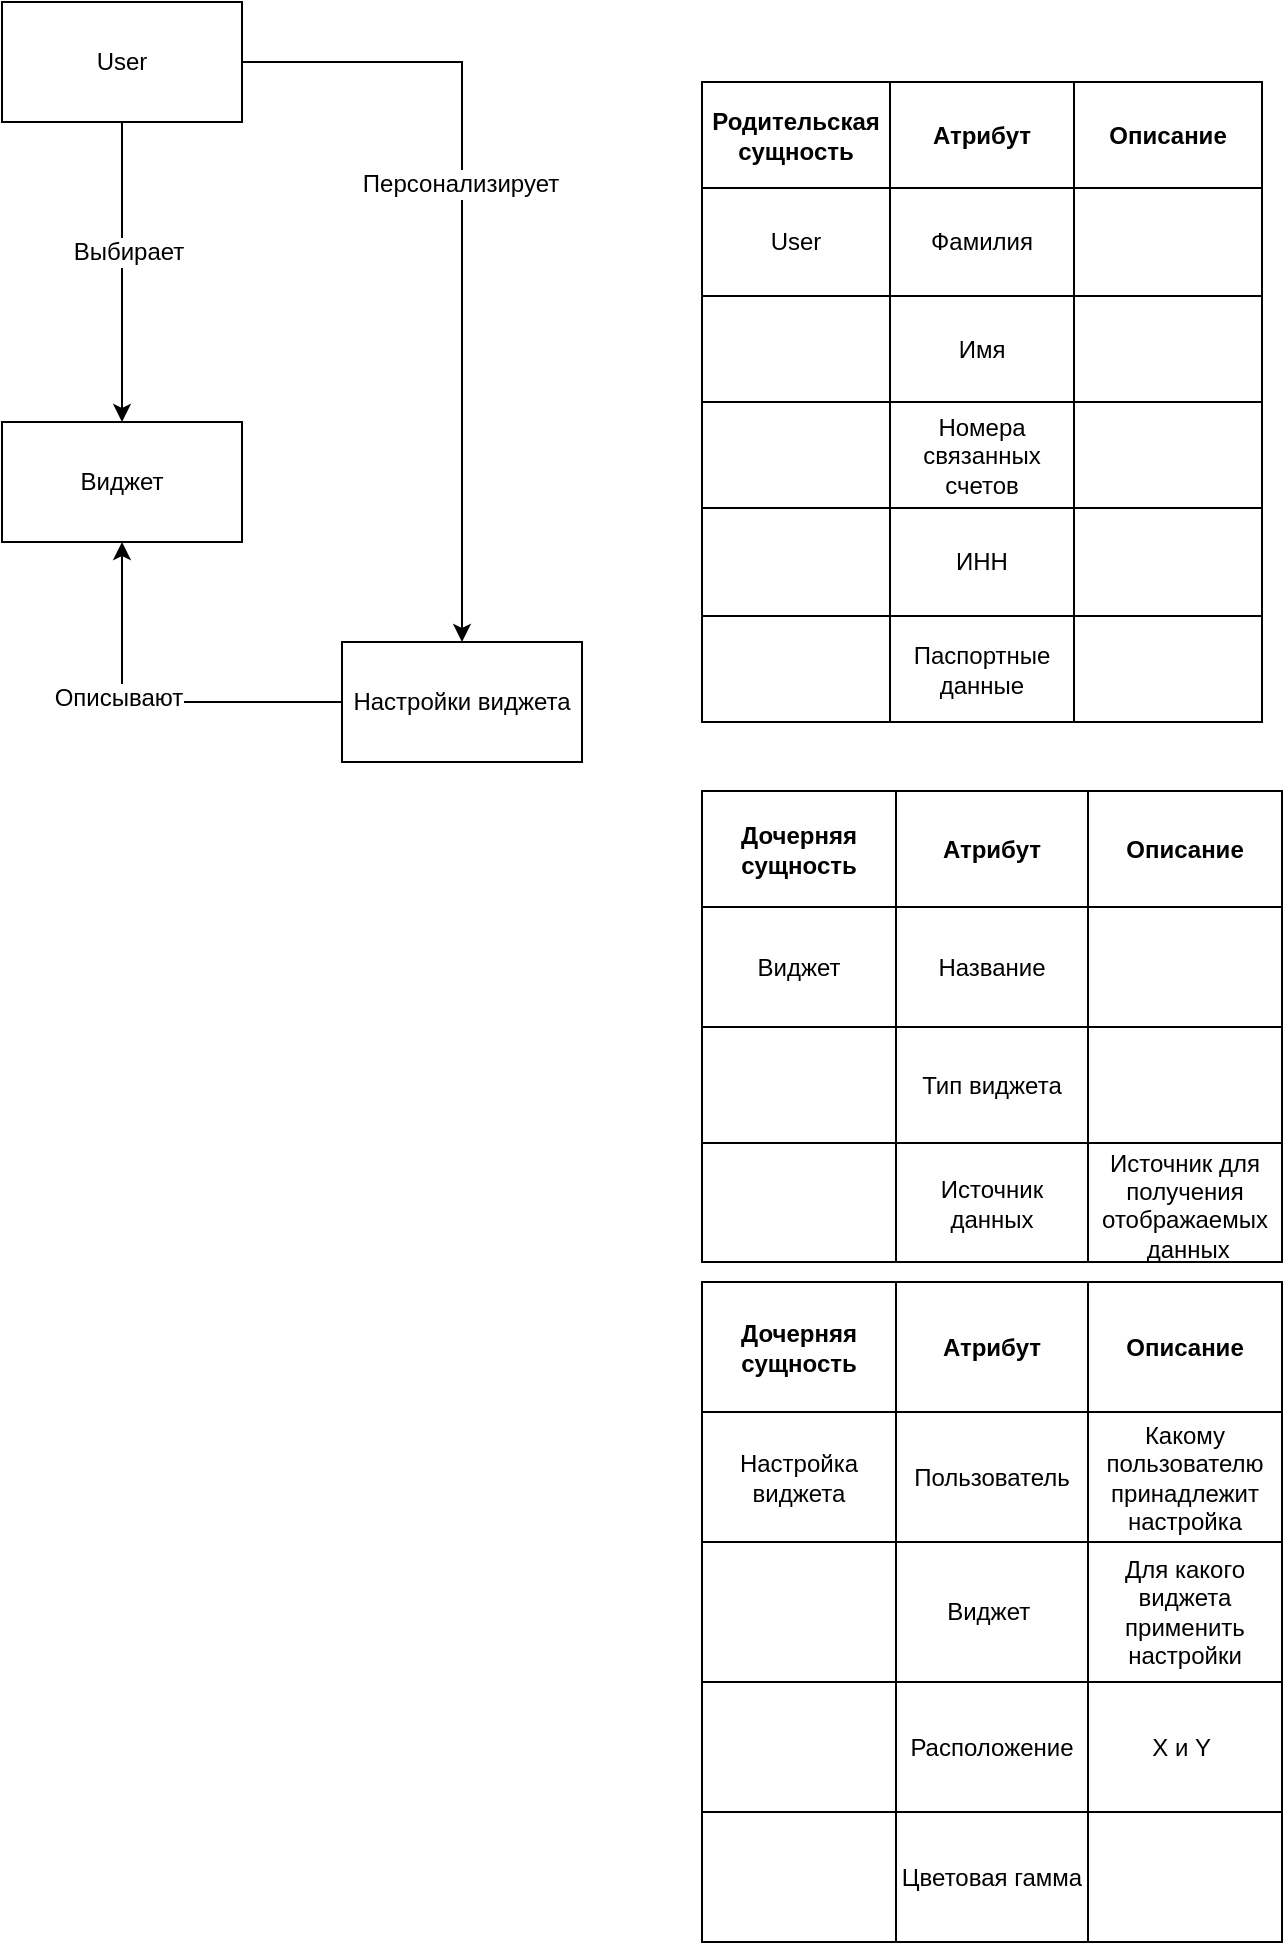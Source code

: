 <mxfile version="24.8.4">
  <diagram name="Страница — 1" id="6m3hh7bimdIsyVAt9pvs">
    <mxGraphModel dx="1434" dy="827" grid="1" gridSize="10" guides="1" tooltips="1" connect="1" arrows="1" fold="1" page="1" pageScale="1" pageWidth="827" pageHeight="1169" math="0" shadow="0">
      <root>
        <mxCell id="0" />
        <mxCell id="1" parent="0" />
        <mxCell id="XUhbZdzHkYKrlLzjixPN-4" style="edgeStyle=orthogonalEdgeStyle;rounded=0;orthogonalLoop=1;jettySize=auto;html=1;entryX=0.5;entryY=0;entryDx=0;entryDy=0;fontSize=12;" edge="1" parent="1" source="XUhbZdzHkYKrlLzjixPN-1" target="XUhbZdzHkYKrlLzjixPN-3">
          <mxGeometry relative="1" as="geometry" />
        </mxCell>
        <mxCell id="XUhbZdzHkYKrlLzjixPN-7" value="Персонализирует" style="edgeLabel;html=1;align=center;verticalAlign=middle;resizable=0;points=[];fontSize=12;" vertex="1" connectable="0" parent="XUhbZdzHkYKrlLzjixPN-4">
          <mxGeometry x="-0.145" y="-1" relative="1" as="geometry">
            <mxPoint as="offset" />
          </mxGeometry>
        </mxCell>
        <mxCell id="XUhbZdzHkYKrlLzjixPN-5" style="edgeStyle=orthogonalEdgeStyle;rounded=0;orthogonalLoop=1;jettySize=auto;html=1;fontSize=12;" edge="1" parent="1" source="XUhbZdzHkYKrlLzjixPN-1" target="XUhbZdzHkYKrlLzjixPN-2">
          <mxGeometry relative="1" as="geometry" />
        </mxCell>
        <mxCell id="XUhbZdzHkYKrlLzjixPN-9" value="Выбирает" style="edgeLabel;html=1;align=center;verticalAlign=middle;resizable=0;points=[];fontSize=12;" vertex="1" connectable="0" parent="XUhbZdzHkYKrlLzjixPN-5">
          <mxGeometry x="-0.133" y="3" relative="1" as="geometry">
            <mxPoint as="offset" />
          </mxGeometry>
        </mxCell>
        <mxCell id="XUhbZdzHkYKrlLzjixPN-1" value="User" style="rounded=0;whiteSpace=wrap;html=1;fontSize=12;" vertex="1" parent="1">
          <mxGeometry x="130" y="190" width="120" height="60" as="geometry" />
        </mxCell>
        <mxCell id="XUhbZdzHkYKrlLzjixPN-2" value="Виджет" style="rounded=0;whiteSpace=wrap;html=1;fontSize=12;" vertex="1" parent="1">
          <mxGeometry x="130" y="400" width="120" height="60" as="geometry" />
        </mxCell>
        <mxCell id="XUhbZdzHkYKrlLzjixPN-6" style="edgeStyle=orthogonalEdgeStyle;rounded=0;orthogonalLoop=1;jettySize=auto;html=1;entryX=0.5;entryY=1;entryDx=0;entryDy=0;fontSize=12;" edge="1" parent="1" source="XUhbZdzHkYKrlLzjixPN-3" target="XUhbZdzHkYKrlLzjixPN-2">
          <mxGeometry relative="1" as="geometry" />
        </mxCell>
        <mxCell id="XUhbZdzHkYKrlLzjixPN-8" value="Описывают" style="edgeLabel;html=1;align=center;verticalAlign=middle;resizable=0;points=[];fontSize=12;" vertex="1" connectable="0" parent="XUhbZdzHkYKrlLzjixPN-6">
          <mxGeometry x="0.179" y="2" relative="1" as="geometry">
            <mxPoint as="offset" />
          </mxGeometry>
        </mxCell>
        <mxCell id="XUhbZdzHkYKrlLzjixPN-3" value="Настройки виджета" style="rounded=0;whiteSpace=wrap;html=1;fontSize=12;" vertex="1" parent="1">
          <mxGeometry x="300" y="510" width="120" height="60" as="geometry" />
        </mxCell>
        <mxCell id="XUhbZdzHkYKrlLzjixPN-10" value="" style="shape=table;startSize=0;container=1;collapsible=0;childLayout=tableLayout;fontSize=12;" vertex="1" parent="1">
          <mxGeometry x="480" y="230" width="280" height="320" as="geometry" />
        </mxCell>
        <mxCell id="XUhbZdzHkYKrlLzjixPN-11" value="" style="shape=tableRow;horizontal=0;startSize=0;swimlaneHead=0;swimlaneBody=0;strokeColor=inherit;top=0;left=0;bottom=0;right=0;collapsible=0;dropTarget=0;fillColor=none;points=[[0,0.5],[1,0.5]];portConstraint=eastwest;fontSize=12;" vertex="1" parent="XUhbZdzHkYKrlLzjixPN-10">
          <mxGeometry width="280" height="53" as="geometry" />
        </mxCell>
        <mxCell id="XUhbZdzHkYKrlLzjixPN-12" value="Родительская сущность" style="shape=partialRectangle;html=1;whiteSpace=wrap;connectable=0;strokeColor=inherit;overflow=hidden;fillColor=none;top=0;left=0;bottom=0;right=0;pointerEvents=1;fontSize=12;fontStyle=1" vertex="1" parent="XUhbZdzHkYKrlLzjixPN-11">
          <mxGeometry width="94" height="53" as="geometry">
            <mxRectangle width="94" height="53" as="alternateBounds" />
          </mxGeometry>
        </mxCell>
        <mxCell id="XUhbZdzHkYKrlLzjixPN-13" value="&lt;font style=&quot;font-size: 12px;&quot;&gt;Атрибут&lt;/font&gt;" style="shape=partialRectangle;html=1;whiteSpace=wrap;connectable=0;strokeColor=inherit;overflow=hidden;fillColor=none;top=0;left=0;bottom=0;right=0;pointerEvents=1;fontSize=12;fontStyle=1" vertex="1" parent="XUhbZdzHkYKrlLzjixPN-11">
          <mxGeometry x="94" width="92" height="53" as="geometry">
            <mxRectangle width="92" height="53" as="alternateBounds" />
          </mxGeometry>
        </mxCell>
        <mxCell id="XUhbZdzHkYKrlLzjixPN-14" value="Описание" style="shape=partialRectangle;html=1;whiteSpace=wrap;connectable=0;strokeColor=inherit;overflow=hidden;fillColor=none;top=0;left=0;bottom=0;right=0;pointerEvents=1;fontSize=12;fontStyle=1" vertex="1" parent="XUhbZdzHkYKrlLzjixPN-11">
          <mxGeometry x="186" width="94" height="53" as="geometry">
            <mxRectangle width="94" height="53" as="alternateBounds" />
          </mxGeometry>
        </mxCell>
        <mxCell id="XUhbZdzHkYKrlLzjixPN-15" value="" style="shape=tableRow;horizontal=0;startSize=0;swimlaneHead=0;swimlaneBody=0;strokeColor=inherit;top=0;left=0;bottom=0;right=0;collapsible=0;dropTarget=0;fillColor=none;points=[[0,0.5],[1,0.5]];portConstraint=eastwest;fontSize=12;" vertex="1" parent="XUhbZdzHkYKrlLzjixPN-10">
          <mxGeometry y="53" width="280" height="54" as="geometry" />
        </mxCell>
        <mxCell id="XUhbZdzHkYKrlLzjixPN-16" value="User" style="shape=partialRectangle;html=1;whiteSpace=wrap;connectable=0;strokeColor=inherit;overflow=hidden;fillColor=none;top=0;left=0;bottom=0;right=0;pointerEvents=1;fontSize=12;" vertex="1" parent="XUhbZdzHkYKrlLzjixPN-15">
          <mxGeometry width="94" height="54" as="geometry">
            <mxRectangle width="94" height="54" as="alternateBounds" />
          </mxGeometry>
        </mxCell>
        <mxCell id="XUhbZdzHkYKrlLzjixPN-17" value="Фамилия" style="shape=partialRectangle;html=1;whiteSpace=wrap;connectable=0;strokeColor=inherit;overflow=hidden;fillColor=none;top=0;left=0;bottom=0;right=0;pointerEvents=1;fontSize=12;" vertex="1" parent="XUhbZdzHkYKrlLzjixPN-15">
          <mxGeometry x="94" width="92" height="54" as="geometry">
            <mxRectangle width="92" height="54" as="alternateBounds" />
          </mxGeometry>
        </mxCell>
        <mxCell id="XUhbZdzHkYKrlLzjixPN-18" value="" style="shape=partialRectangle;html=1;whiteSpace=wrap;connectable=0;strokeColor=inherit;overflow=hidden;fillColor=none;top=0;left=0;bottom=0;right=0;pointerEvents=1;fontSize=12;" vertex="1" parent="XUhbZdzHkYKrlLzjixPN-15">
          <mxGeometry x="186" width="94" height="54" as="geometry">
            <mxRectangle width="94" height="54" as="alternateBounds" />
          </mxGeometry>
        </mxCell>
        <mxCell id="XUhbZdzHkYKrlLzjixPN-19" value="" style="shape=tableRow;horizontal=0;startSize=0;swimlaneHead=0;swimlaneBody=0;strokeColor=inherit;top=0;left=0;bottom=0;right=0;collapsible=0;dropTarget=0;fillColor=none;points=[[0,0.5],[1,0.5]];portConstraint=eastwest;fontSize=12;" vertex="1" parent="XUhbZdzHkYKrlLzjixPN-10">
          <mxGeometry y="107" width="280" height="53" as="geometry" />
        </mxCell>
        <mxCell id="XUhbZdzHkYKrlLzjixPN-20" value="" style="shape=partialRectangle;html=1;whiteSpace=wrap;connectable=0;strokeColor=inherit;overflow=hidden;fillColor=none;top=0;left=0;bottom=0;right=0;pointerEvents=1;fontSize=12;" vertex="1" parent="XUhbZdzHkYKrlLzjixPN-19">
          <mxGeometry width="94" height="53" as="geometry">
            <mxRectangle width="94" height="53" as="alternateBounds" />
          </mxGeometry>
        </mxCell>
        <mxCell id="XUhbZdzHkYKrlLzjixPN-21" value="Имя" style="shape=partialRectangle;html=1;whiteSpace=wrap;connectable=0;strokeColor=inherit;overflow=hidden;fillColor=none;top=0;left=0;bottom=0;right=0;pointerEvents=1;fontSize=12;" vertex="1" parent="XUhbZdzHkYKrlLzjixPN-19">
          <mxGeometry x="94" width="92" height="53" as="geometry">
            <mxRectangle width="92" height="53" as="alternateBounds" />
          </mxGeometry>
        </mxCell>
        <mxCell id="XUhbZdzHkYKrlLzjixPN-22" value="" style="shape=partialRectangle;html=1;whiteSpace=wrap;connectable=0;strokeColor=inherit;overflow=hidden;fillColor=none;top=0;left=0;bottom=0;right=0;pointerEvents=1;fontSize=12;" vertex="1" parent="XUhbZdzHkYKrlLzjixPN-19">
          <mxGeometry x="186" width="94" height="53" as="geometry">
            <mxRectangle width="94" height="53" as="alternateBounds" />
          </mxGeometry>
        </mxCell>
        <mxCell id="XUhbZdzHkYKrlLzjixPN-23" style="shape=tableRow;horizontal=0;startSize=0;swimlaneHead=0;swimlaneBody=0;strokeColor=inherit;top=0;left=0;bottom=0;right=0;collapsible=0;dropTarget=0;fillColor=none;points=[[0,0.5],[1,0.5]];portConstraint=eastwest;fontSize=12;" vertex="1" parent="XUhbZdzHkYKrlLzjixPN-10">
          <mxGeometry y="160" width="280" height="53" as="geometry" />
        </mxCell>
        <mxCell id="XUhbZdzHkYKrlLzjixPN-24" style="shape=partialRectangle;html=1;whiteSpace=wrap;connectable=0;strokeColor=inherit;overflow=hidden;fillColor=none;top=0;left=0;bottom=0;right=0;pointerEvents=1;fontSize=12;" vertex="1" parent="XUhbZdzHkYKrlLzjixPN-23">
          <mxGeometry width="94" height="53" as="geometry">
            <mxRectangle width="94" height="53" as="alternateBounds" />
          </mxGeometry>
        </mxCell>
        <mxCell id="XUhbZdzHkYKrlLzjixPN-25" value="Номера связанных счетов" style="shape=partialRectangle;html=1;whiteSpace=wrap;connectable=0;strokeColor=inherit;overflow=hidden;fillColor=none;top=0;left=0;bottom=0;right=0;pointerEvents=1;fontSize=12;" vertex="1" parent="XUhbZdzHkYKrlLzjixPN-23">
          <mxGeometry x="94" width="92" height="53" as="geometry">
            <mxRectangle width="92" height="53" as="alternateBounds" />
          </mxGeometry>
        </mxCell>
        <mxCell id="XUhbZdzHkYKrlLzjixPN-26" style="shape=partialRectangle;html=1;whiteSpace=wrap;connectable=0;strokeColor=inherit;overflow=hidden;fillColor=none;top=0;left=0;bottom=0;right=0;pointerEvents=1;fontSize=12;" vertex="1" parent="XUhbZdzHkYKrlLzjixPN-23">
          <mxGeometry x="186" width="94" height="53" as="geometry">
            <mxRectangle width="94" height="53" as="alternateBounds" />
          </mxGeometry>
        </mxCell>
        <mxCell id="XUhbZdzHkYKrlLzjixPN-27" style="shape=tableRow;horizontal=0;startSize=0;swimlaneHead=0;swimlaneBody=0;strokeColor=inherit;top=0;left=0;bottom=0;right=0;collapsible=0;dropTarget=0;fillColor=none;points=[[0,0.5],[1,0.5]];portConstraint=eastwest;fontSize=12;" vertex="1" parent="XUhbZdzHkYKrlLzjixPN-10">
          <mxGeometry y="213" width="280" height="54" as="geometry" />
        </mxCell>
        <mxCell id="XUhbZdzHkYKrlLzjixPN-28" style="shape=partialRectangle;html=1;whiteSpace=wrap;connectable=0;strokeColor=inherit;overflow=hidden;fillColor=none;top=0;left=0;bottom=0;right=0;pointerEvents=1;fontSize=12;" vertex="1" parent="XUhbZdzHkYKrlLzjixPN-27">
          <mxGeometry width="94" height="54" as="geometry">
            <mxRectangle width="94" height="54" as="alternateBounds" />
          </mxGeometry>
        </mxCell>
        <mxCell id="XUhbZdzHkYKrlLzjixPN-29" value="ИНН" style="shape=partialRectangle;html=1;whiteSpace=wrap;connectable=0;strokeColor=inherit;overflow=hidden;fillColor=none;top=0;left=0;bottom=0;right=0;pointerEvents=1;fontSize=12;" vertex="1" parent="XUhbZdzHkYKrlLzjixPN-27">
          <mxGeometry x="94" width="92" height="54" as="geometry">
            <mxRectangle width="92" height="54" as="alternateBounds" />
          </mxGeometry>
        </mxCell>
        <mxCell id="XUhbZdzHkYKrlLzjixPN-30" style="shape=partialRectangle;html=1;whiteSpace=wrap;connectable=0;strokeColor=inherit;overflow=hidden;fillColor=none;top=0;left=0;bottom=0;right=0;pointerEvents=1;fontSize=12;" vertex="1" parent="XUhbZdzHkYKrlLzjixPN-27">
          <mxGeometry x="186" width="94" height="54" as="geometry">
            <mxRectangle width="94" height="54" as="alternateBounds" />
          </mxGeometry>
        </mxCell>
        <mxCell id="XUhbZdzHkYKrlLzjixPN-31" style="shape=tableRow;horizontal=0;startSize=0;swimlaneHead=0;swimlaneBody=0;strokeColor=inherit;top=0;left=0;bottom=0;right=0;collapsible=0;dropTarget=0;fillColor=none;points=[[0,0.5],[1,0.5]];portConstraint=eastwest;fontSize=12;" vertex="1" parent="XUhbZdzHkYKrlLzjixPN-10">
          <mxGeometry y="267" width="280" height="53" as="geometry" />
        </mxCell>
        <mxCell id="XUhbZdzHkYKrlLzjixPN-32" style="shape=partialRectangle;html=1;whiteSpace=wrap;connectable=0;strokeColor=inherit;overflow=hidden;fillColor=none;top=0;left=0;bottom=0;right=0;pointerEvents=1;fontSize=12;" vertex="1" parent="XUhbZdzHkYKrlLzjixPN-31">
          <mxGeometry width="94" height="53" as="geometry">
            <mxRectangle width="94" height="53" as="alternateBounds" />
          </mxGeometry>
        </mxCell>
        <mxCell id="XUhbZdzHkYKrlLzjixPN-33" value="Паспортные данные" style="shape=partialRectangle;html=1;whiteSpace=wrap;connectable=0;strokeColor=inherit;overflow=hidden;fillColor=none;top=0;left=0;bottom=0;right=0;pointerEvents=1;fontSize=12;" vertex="1" parent="XUhbZdzHkYKrlLzjixPN-31">
          <mxGeometry x="94" width="92" height="53" as="geometry">
            <mxRectangle width="92" height="53" as="alternateBounds" />
          </mxGeometry>
        </mxCell>
        <mxCell id="XUhbZdzHkYKrlLzjixPN-34" style="shape=partialRectangle;html=1;whiteSpace=wrap;connectable=0;strokeColor=inherit;overflow=hidden;fillColor=none;top=0;left=0;bottom=0;right=0;pointerEvents=1;fontSize=12;" vertex="1" parent="XUhbZdzHkYKrlLzjixPN-31">
          <mxGeometry x="186" width="94" height="53" as="geometry">
            <mxRectangle width="94" height="53" as="alternateBounds" />
          </mxGeometry>
        </mxCell>
        <mxCell id="XUhbZdzHkYKrlLzjixPN-35" value="" style="shape=table;startSize=0;container=1;collapsible=0;childLayout=tableLayout;fontSize=12;" vertex="1" parent="1">
          <mxGeometry x="480" y="584.5" width="290" height="235.5" as="geometry" />
        </mxCell>
        <mxCell id="XUhbZdzHkYKrlLzjixPN-36" value="" style="shape=tableRow;horizontal=0;startSize=0;swimlaneHead=0;swimlaneBody=0;strokeColor=inherit;top=0;left=0;bottom=0;right=0;collapsible=0;dropTarget=0;fillColor=none;points=[[0,0.5],[1,0.5]];portConstraint=eastwest;fontSize=12;" vertex="1" parent="XUhbZdzHkYKrlLzjixPN-35">
          <mxGeometry width="290" height="58" as="geometry" />
        </mxCell>
        <mxCell id="XUhbZdzHkYKrlLzjixPN-37" value="Дочерняя сущность" style="shape=partialRectangle;html=1;whiteSpace=wrap;connectable=0;strokeColor=inherit;overflow=hidden;fillColor=none;top=0;left=0;bottom=0;right=0;pointerEvents=1;fontSize=12;fontStyle=1" vertex="1" parent="XUhbZdzHkYKrlLzjixPN-36">
          <mxGeometry width="97" height="58" as="geometry">
            <mxRectangle width="97" height="58" as="alternateBounds" />
          </mxGeometry>
        </mxCell>
        <mxCell id="XUhbZdzHkYKrlLzjixPN-38" value="&lt;font style=&quot;font-size: 12px;&quot;&gt;Атрибут&lt;/font&gt;" style="shape=partialRectangle;html=1;whiteSpace=wrap;connectable=0;strokeColor=inherit;overflow=hidden;fillColor=none;top=0;left=0;bottom=0;right=0;pointerEvents=1;fontSize=12;fontStyle=1" vertex="1" parent="XUhbZdzHkYKrlLzjixPN-36">
          <mxGeometry x="97" width="96" height="58" as="geometry">
            <mxRectangle width="96" height="58" as="alternateBounds" />
          </mxGeometry>
        </mxCell>
        <mxCell id="XUhbZdzHkYKrlLzjixPN-39" value="Описание" style="shape=partialRectangle;html=1;whiteSpace=wrap;connectable=0;strokeColor=inherit;overflow=hidden;fillColor=none;top=0;left=0;bottom=0;right=0;pointerEvents=1;fontSize=12;fontStyle=1" vertex="1" parent="XUhbZdzHkYKrlLzjixPN-36">
          <mxGeometry x="193" width="97" height="58" as="geometry">
            <mxRectangle width="97" height="58" as="alternateBounds" />
          </mxGeometry>
        </mxCell>
        <mxCell id="XUhbZdzHkYKrlLzjixPN-40" value="" style="shape=tableRow;horizontal=0;startSize=0;swimlaneHead=0;swimlaneBody=0;strokeColor=inherit;top=0;left=0;bottom=0;right=0;collapsible=0;dropTarget=0;fillColor=none;points=[[0,0.5],[1,0.5]];portConstraint=eastwest;fontSize=12;" vertex="1" parent="XUhbZdzHkYKrlLzjixPN-35">
          <mxGeometry y="58" width="290" height="60" as="geometry" />
        </mxCell>
        <mxCell id="XUhbZdzHkYKrlLzjixPN-41" value="Виджет" style="shape=partialRectangle;html=1;whiteSpace=wrap;connectable=0;strokeColor=inherit;overflow=hidden;fillColor=none;top=0;left=0;bottom=0;right=0;pointerEvents=1;fontSize=12;" vertex="1" parent="XUhbZdzHkYKrlLzjixPN-40">
          <mxGeometry width="97" height="60" as="geometry">
            <mxRectangle width="97" height="60" as="alternateBounds" />
          </mxGeometry>
        </mxCell>
        <mxCell id="XUhbZdzHkYKrlLzjixPN-42" value="Название" style="shape=partialRectangle;html=1;whiteSpace=wrap;connectable=0;strokeColor=inherit;overflow=hidden;fillColor=none;top=0;left=0;bottom=0;right=0;pointerEvents=1;fontSize=12;" vertex="1" parent="XUhbZdzHkYKrlLzjixPN-40">
          <mxGeometry x="97" width="96" height="60" as="geometry">
            <mxRectangle width="96" height="60" as="alternateBounds" />
          </mxGeometry>
        </mxCell>
        <mxCell id="XUhbZdzHkYKrlLzjixPN-43" value="" style="shape=partialRectangle;html=1;whiteSpace=wrap;connectable=0;strokeColor=inherit;overflow=hidden;fillColor=none;top=0;left=0;bottom=0;right=0;pointerEvents=1;fontSize=12;" vertex="1" parent="XUhbZdzHkYKrlLzjixPN-40">
          <mxGeometry x="193" width="97" height="60" as="geometry">
            <mxRectangle width="97" height="60" as="alternateBounds" />
          </mxGeometry>
        </mxCell>
        <mxCell id="XUhbZdzHkYKrlLzjixPN-44" value="" style="shape=tableRow;horizontal=0;startSize=0;swimlaneHead=0;swimlaneBody=0;strokeColor=inherit;top=0;left=0;bottom=0;right=0;collapsible=0;dropTarget=0;fillColor=none;points=[[0,0.5],[1,0.5]];portConstraint=eastwest;fontSize=12;" vertex="1" parent="XUhbZdzHkYKrlLzjixPN-35">
          <mxGeometry y="118" width="290" height="58" as="geometry" />
        </mxCell>
        <mxCell id="XUhbZdzHkYKrlLzjixPN-45" value="" style="shape=partialRectangle;html=1;whiteSpace=wrap;connectable=0;strokeColor=inherit;overflow=hidden;fillColor=none;top=0;left=0;bottom=0;right=0;pointerEvents=1;fontSize=12;" vertex="1" parent="XUhbZdzHkYKrlLzjixPN-44">
          <mxGeometry width="97" height="58" as="geometry">
            <mxRectangle width="97" height="58" as="alternateBounds" />
          </mxGeometry>
        </mxCell>
        <mxCell id="XUhbZdzHkYKrlLzjixPN-46" value="Тип виджета" style="shape=partialRectangle;html=1;whiteSpace=wrap;connectable=0;strokeColor=inherit;overflow=hidden;fillColor=none;top=0;left=0;bottom=0;right=0;pointerEvents=1;fontSize=12;" vertex="1" parent="XUhbZdzHkYKrlLzjixPN-44">
          <mxGeometry x="97" width="96" height="58" as="geometry">
            <mxRectangle width="96" height="58" as="alternateBounds" />
          </mxGeometry>
        </mxCell>
        <mxCell id="XUhbZdzHkYKrlLzjixPN-47" value="" style="shape=partialRectangle;html=1;whiteSpace=wrap;connectable=0;strokeColor=inherit;overflow=hidden;fillColor=none;top=0;left=0;bottom=0;right=0;pointerEvents=1;fontSize=12;" vertex="1" parent="XUhbZdzHkYKrlLzjixPN-44">
          <mxGeometry x="193" width="97" height="58" as="geometry">
            <mxRectangle width="97" height="58" as="alternateBounds" />
          </mxGeometry>
        </mxCell>
        <mxCell id="XUhbZdzHkYKrlLzjixPN-48" style="shape=tableRow;horizontal=0;startSize=0;swimlaneHead=0;swimlaneBody=0;strokeColor=inherit;top=0;left=0;bottom=0;right=0;collapsible=0;dropTarget=0;fillColor=none;points=[[0,0.5],[1,0.5]];portConstraint=eastwest;fontSize=12;" vertex="1" parent="XUhbZdzHkYKrlLzjixPN-35">
          <mxGeometry y="176" width="290" height="60" as="geometry" />
        </mxCell>
        <mxCell id="XUhbZdzHkYKrlLzjixPN-49" style="shape=partialRectangle;html=1;whiteSpace=wrap;connectable=0;strokeColor=inherit;overflow=hidden;fillColor=none;top=0;left=0;bottom=0;right=0;pointerEvents=1;fontSize=12;" vertex="1" parent="XUhbZdzHkYKrlLzjixPN-48">
          <mxGeometry width="97" height="60" as="geometry">
            <mxRectangle width="97" height="60" as="alternateBounds" />
          </mxGeometry>
        </mxCell>
        <mxCell id="XUhbZdzHkYKrlLzjixPN-50" value="Источник данных" style="shape=partialRectangle;html=1;whiteSpace=wrap;connectable=0;strokeColor=inherit;overflow=hidden;fillColor=none;top=0;left=0;bottom=0;right=0;pointerEvents=1;fontSize=12;" vertex="1" parent="XUhbZdzHkYKrlLzjixPN-48">
          <mxGeometry x="97" width="96" height="60" as="geometry">
            <mxRectangle width="96" height="60" as="alternateBounds" />
          </mxGeometry>
        </mxCell>
        <mxCell id="XUhbZdzHkYKrlLzjixPN-51" value="Источник для получения отображаемых &amp;nbsp;данных" style="shape=partialRectangle;html=1;whiteSpace=wrap;connectable=0;strokeColor=inherit;overflow=hidden;fillColor=none;top=0;left=0;bottom=0;right=0;pointerEvents=1;fontSize=12;" vertex="1" parent="XUhbZdzHkYKrlLzjixPN-48">
          <mxGeometry x="193" width="97" height="60" as="geometry">
            <mxRectangle width="97" height="60" as="alternateBounds" />
          </mxGeometry>
        </mxCell>
        <mxCell id="XUhbZdzHkYKrlLzjixPN-60" value="" style="shape=table;startSize=0;container=1;collapsible=0;childLayout=tableLayout;fontSize=12;" vertex="1" parent="1">
          <mxGeometry x="480" y="830" width="290" height="330" as="geometry" />
        </mxCell>
        <mxCell id="XUhbZdzHkYKrlLzjixPN-61" value="" style="shape=tableRow;horizontal=0;startSize=0;swimlaneHead=0;swimlaneBody=0;strokeColor=inherit;top=0;left=0;bottom=0;right=0;collapsible=0;dropTarget=0;fillColor=none;points=[[0,0.5],[1,0.5]];portConstraint=eastwest;fontSize=12;" vertex="1" parent="XUhbZdzHkYKrlLzjixPN-60">
          <mxGeometry width="290" height="65" as="geometry" />
        </mxCell>
        <mxCell id="XUhbZdzHkYKrlLzjixPN-62" value="Дочерняя сущность" style="shape=partialRectangle;html=1;whiteSpace=wrap;connectable=0;strokeColor=inherit;overflow=hidden;fillColor=none;top=0;left=0;bottom=0;right=0;pointerEvents=1;fontSize=12;fontStyle=1" vertex="1" parent="XUhbZdzHkYKrlLzjixPN-61">
          <mxGeometry width="97" height="65" as="geometry">
            <mxRectangle width="97" height="65" as="alternateBounds" />
          </mxGeometry>
        </mxCell>
        <mxCell id="XUhbZdzHkYKrlLzjixPN-63" value="&lt;font style=&quot;font-size: 12px;&quot;&gt;Атрибут&lt;/font&gt;" style="shape=partialRectangle;html=1;whiteSpace=wrap;connectable=0;strokeColor=inherit;overflow=hidden;fillColor=none;top=0;left=0;bottom=0;right=0;pointerEvents=1;fontSize=12;fontStyle=1" vertex="1" parent="XUhbZdzHkYKrlLzjixPN-61">
          <mxGeometry x="97" width="96" height="65" as="geometry">
            <mxRectangle width="96" height="65" as="alternateBounds" />
          </mxGeometry>
        </mxCell>
        <mxCell id="XUhbZdzHkYKrlLzjixPN-64" value="Описание" style="shape=partialRectangle;html=1;whiteSpace=wrap;connectable=0;strokeColor=inherit;overflow=hidden;fillColor=none;top=0;left=0;bottom=0;right=0;pointerEvents=1;fontSize=12;fontStyle=1" vertex="1" parent="XUhbZdzHkYKrlLzjixPN-61">
          <mxGeometry x="193" width="97" height="65" as="geometry">
            <mxRectangle width="97" height="65" as="alternateBounds" />
          </mxGeometry>
        </mxCell>
        <mxCell id="XUhbZdzHkYKrlLzjixPN-65" value="" style="shape=tableRow;horizontal=0;startSize=0;swimlaneHead=0;swimlaneBody=0;strokeColor=inherit;top=0;left=0;bottom=0;right=0;collapsible=0;dropTarget=0;fillColor=none;points=[[0,0.5],[1,0.5]];portConstraint=eastwest;fontSize=12;" vertex="1" parent="XUhbZdzHkYKrlLzjixPN-60">
          <mxGeometry y="65" width="290" height="65" as="geometry" />
        </mxCell>
        <mxCell id="XUhbZdzHkYKrlLzjixPN-66" value="Настройка виджета" style="shape=partialRectangle;html=1;whiteSpace=wrap;connectable=0;strokeColor=inherit;overflow=hidden;fillColor=none;top=0;left=0;bottom=0;right=0;pointerEvents=1;fontSize=12;" vertex="1" parent="XUhbZdzHkYKrlLzjixPN-65">
          <mxGeometry width="97" height="65" as="geometry">
            <mxRectangle width="97" height="65" as="alternateBounds" />
          </mxGeometry>
        </mxCell>
        <mxCell id="XUhbZdzHkYKrlLzjixPN-67" value="Пользователь" style="shape=partialRectangle;html=1;whiteSpace=wrap;connectable=0;strokeColor=inherit;overflow=hidden;fillColor=none;top=0;left=0;bottom=0;right=0;pointerEvents=1;fontSize=12;" vertex="1" parent="XUhbZdzHkYKrlLzjixPN-65">
          <mxGeometry x="97" width="96" height="65" as="geometry">
            <mxRectangle width="96" height="65" as="alternateBounds" />
          </mxGeometry>
        </mxCell>
        <mxCell id="XUhbZdzHkYKrlLzjixPN-68" value="Какому пользователю принадлежит настройка" style="shape=partialRectangle;html=1;whiteSpace=wrap;connectable=0;strokeColor=inherit;overflow=hidden;fillColor=none;top=0;left=0;bottom=0;right=0;pointerEvents=1;fontSize=12;" vertex="1" parent="XUhbZdzHkYKrlLzjixPN-65">
          <mxGeometry x="193" width="97" height="65" as="geometry">
            <mxRectangle width="97" height="65" as="alternateBounds" />
          </mxGeometry>
        </mxCell>
        <mxCell id="XUhbZdzHkYKrlLzjixPN-69" value="" style="shape=tableRow;horizontal=0;startSize=0;swimlaneHead=0;swimlaneBody=0;strokeColor=inherit;top=0;left=0;bottom=0;right=0;collapsible=0;dropTarget=0;fillColor=none;points=[[0,0.5],[1,0.5]];portConstraint=eastwest;fontSize=12;" vertex="1" parent="XUhbZdzHkYKrlLzjixPN-60">
          <mxGeometry y="130" width="290" height="70" as="geometry" />
        </mxCell>
        <mxCell id="XUhbZdzHkYKrlLzjixPN-70" value="" style="shape=partialRectangle;html=1;whiteSpace=wrap;connectable=0;strokeColor=inherit;overflow=hidden;fillColor=none;top=0;left=0;bottom=0;right=0;pointerEvents=1;fontSize=12;" vertex="1" parent="XUhbZdzHkYKrlLzjixPN-69">
          <mxGeometry width="97" height="70" as="geometry">
            <mxRectangle width="97" height="70" as="alternateBounds" />
          </mxGeometry>
        </mxCell>
        <mxCell id="XUhbZdzHkYKrlLzjixPN-71" value="Виджет&amp;nbsp;" style="shape=partialRectangle;html=1;whiteSpace=wrap;connectable=0;strokeColor=inherit;overflow=hidden;fillColor=none;top=0;left=0;bottom=0;right=0;pointerEvents=1;fontSize=12;" vertex="1" parent="XUhbZdzHkYKrlLzjixPN-69">
          <mxGeometry x="97" width="96" height="70" as="geometry">
            <mxRectangle width="96" height="70" as="alternateBounds" />
          </mxGeometry>
        </mxCell>
        <mxCell id="XUhbZdzHkYKrlLzjixPN-72" value="Для какого виджета применить настройки" style="shape=partialRectangle;html=1;whiteSpace=wrap;connectable=0;strokeColor=inherit;overflow=hidden;fillColor=none;top=0;left=0;bottom=0;right=0;pointerEvents=1;fontSize=12;" vertex="1" parent="XUhbZdzHkYKrlLzjixPN-69">
          <mxGeometry x="193" width="97" height="70" as="geometry">
            <mxRectangle width="97" height="70" as="alternateBounds" />
          </mxGeometry>
        </mxCell>
        <mxCell id="XUhbZdzHkYKrlLzjixPN-73" style="shape=tableRow;horizontal=0;startSize=0;swimlaneHead=0;swimlaneBody=0;strokeColor=inherit;top=0;left=0;bottom=0;right=0;collapsible=0;dropTarget=0;fillColor=none;points=[[0,0.5],[1,0.5]];portConstraint=eastwest;fontSize=12;" vertex="1" parent="XUhbZdzHkYKrlLzjixPN-60">
          <mxGeometry y="200" width="290" height="65" as="geometry" />
        </mxCell>
        <mxCell id="XUhbZdzHkYKrlLzjixPN-74" style="shape=partialRectangle;html=1;whiteSpace=wrap;connectable=0;strokeColor=inherit;overflow=hidden;fillColor=none;top=0;left=0;bottom=0;right=0;pointerEvents=1;fontSize=12;" vertex="1" parent="XUhbZdzHkYKrlLzjixPN-73">
          <mxGeometry width="97" height="65" as="geometry">
            <mxRectangle width="97" height="65" as="alternateBounds" />
          </mxGeometry>
        </mxCell>
        <mxCell id="XUhbZdzHkYKrlLzjixPN-75" value="Расположение" style="shape=partialRectangle;html=1;whiteSpace=wrap;connectable=0;strokeColor=inherit;overflow=hidden;fillColor=none;top=0;left=0;bottom=0;right=0;pointerEvents=1;fontSize=12;" vertex="1" parent="XUhbZdzHkYKrlLzjixPN-73">
          <mxGeometry x="97" width="96" height="65" as="geometry">
            <mxRectangle width="96" height="65" as="alternateBounds" />
          </mxGeometry>
        </mxCell>
        <mxCell id="XUhbZdzHkYKrlLzjixPN-76" value="X и Y&amp;nbsp;" style="shape=partialRectangle;html=1;whiteSpace=wrap;connectable=0;strokeColor=inherit;overflow=hidden;fillColor=none;top=0;left=0;bottom=0;right=0;pointerEvents=1;fontSize=12;" vertex="1" parent="XUhbZdzHkYKrlLzjixPN-73">
          <mxGeometry x="193" width="97" height="65" as="geometry">
            <mxRectangle width="97" height="65" as="alternateBounds" />
          </mxGeometry>
        </mxCell>
        <mxCell id="XUhbZdzHkYKrlLzjixPN-77" style="shape=tableRow;horizontal=0;startSize=0;swimlaneHead=0;swimlaneBody=0;strokeColor=inherit;top=0;left=0;bottom=0;right=0;collapsible=0;dropTarget=0;fillColor=none;points=[[0,0.5],[1,0.5]];portConstraint=eastwest;fontSize=12;" vertex="1" parent="XUhbZdzHkYKrlLzjixPN-60">
          <mxGeometry y="265" width="290" height="65" as="geometry" />
        </mxCell>
        <mxCell id="XUhbZdzHkYKrlLzjixPN-78" style="shape=partialRectangle;html=1;whiteSpace=wrap;connectable=0;strokeColor=inherit;overflow=hidden;fillColor=none;top=0;left=0;bottom=0;right=0;pointerEvents=1;fontSize=12;" vertex="1" parent="XUhbZdzHkYKrlLzjixPN-77">
          <mxGeometry width="97" height="65" as="geometry">
            <mxRectangle width="97" height="65" as="alternateBounds" />
          </mxGeometry>
        </mxCell>
        <mxCell id="XUhbZdzHkYKrlLzjixPN-79" value="Цветовая гамма" style="shape=partialRectangle;html=1;whiteSpace=wrap;connectable=0;strokeColor=inherit;overflow=hidden;fillColor=none;top=0;left=0;bottom=0;right=0;pointerEvents=1;fontSize=12;" vertex="1" parent="XUhbZdzHkYKrlLzjixPN-77">
          <mxGeometry x="97" width="96" height="65" as="geometry">
            <mxRectangle width="96" height="65" as="alternateBounds" />
          </mxGeometry>
        </mxCell>
        <mxCell id="XUhbZdzHkYKrlLzjixPN-80" style="shape=partialRectangle;html=1;whiteSpace=wrap;connectable=0;strokeColor=inherit;overflow=hidden;fillColor=none;top=0;left=0;bottom=0;right=0;pointerEvents=1;fontSize=12;" vertex="1" parent="XUhbZdzHkYKrlLzjixPN-77">
          <mxGeometry x="193" width="97" height="65" as="geometry">
            <mxRectangle width="97" height="65" as="alternateBounds" />
          </mxGeometry>
        </mxCell>
      </root>
    </mxGraphModel>
  </diagram>
</mxfile>
